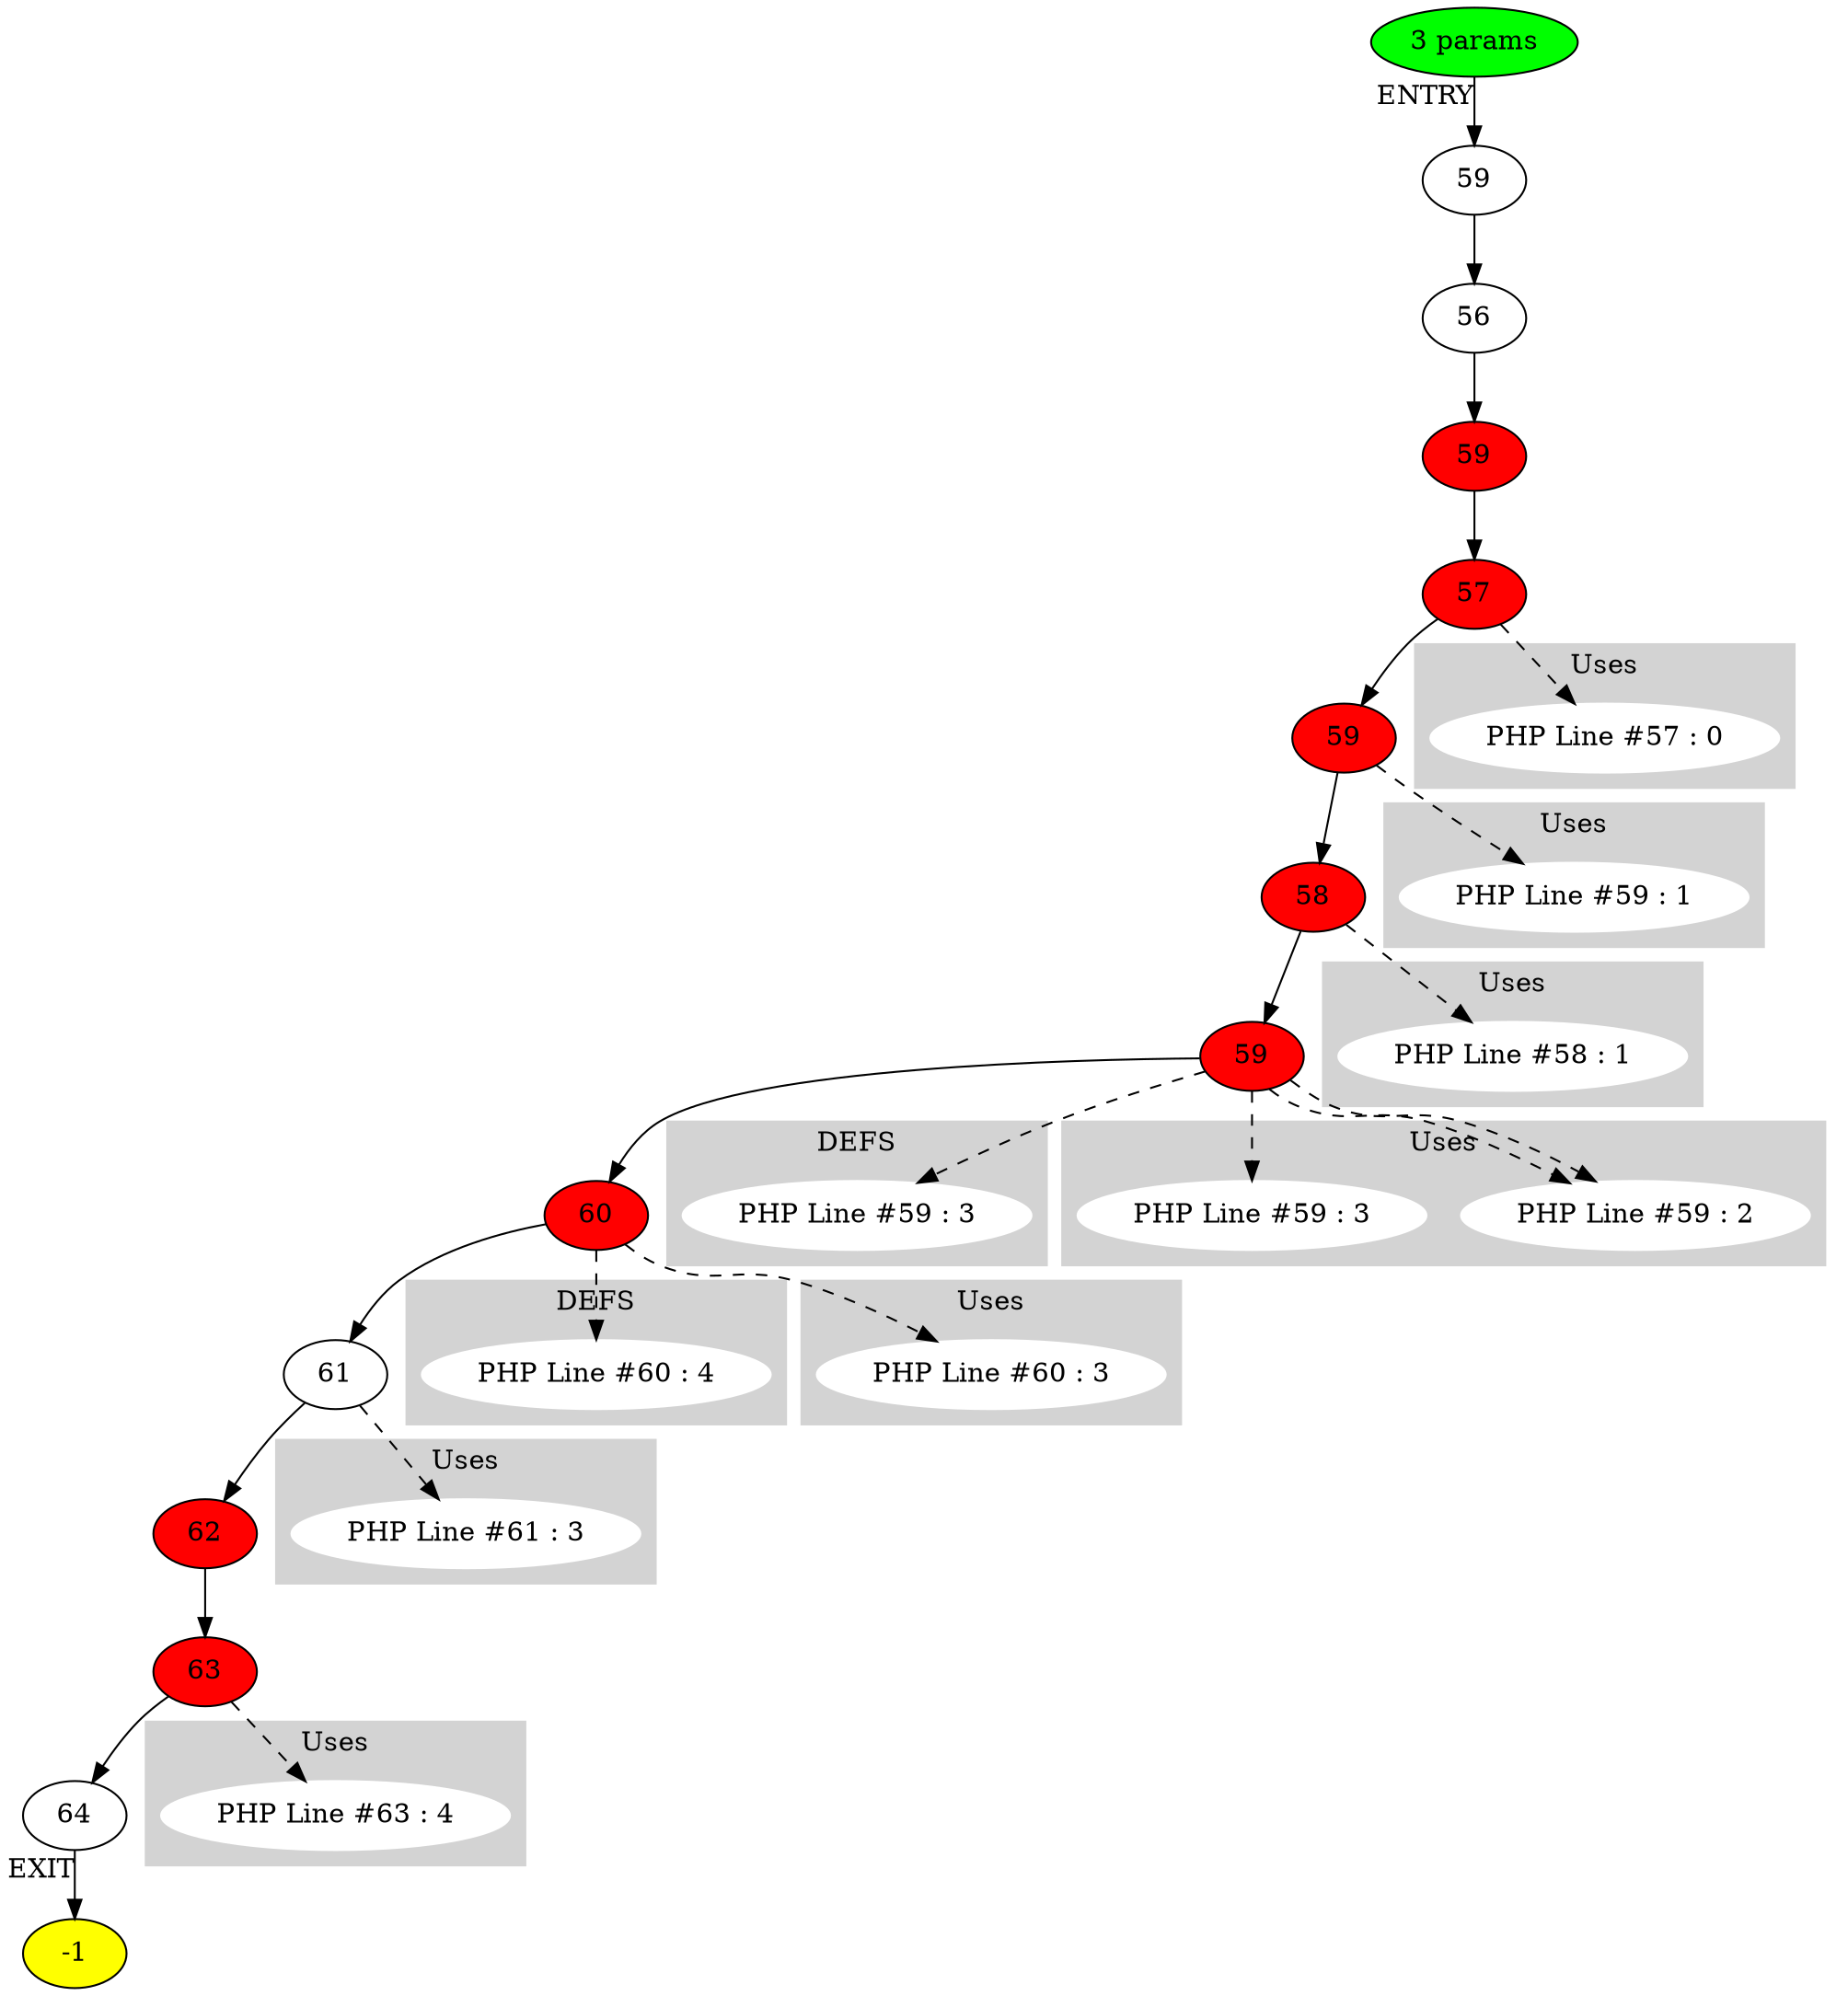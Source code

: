 digraph testName {
0 [label="59"];
1 [label="56"];
2 [label="59" , fillcolor = red, style = filled];
3 [label="57" , fillcolor = red, style = filled];
4 [label="59" , fillcolor = red, style = filled];
5 [label="58" , fillcolor = red, style = filled];
6 [label="59" , fillcolor = red, style = filled];
7 [label="60" , fillcolor = red, style = filled];
8 [label="61"];
9 [label="62" , fillcolor = red, style = filled];
10 [label="63" , fillcolor = red, style = filled];
11 [label="64"];
0 -> 1;
1 -> 2;
2 -> 3;
3 -> 4;
4 -> 5;
5 -> 6;
6 -> 7;
7 -> 8;
8 -> 9;
9 -> 10;
10 -> 11;
-2 -> 0[xlabel="ENTRY"];
11 -> -1[xlabel="EXIT"];
-2 [fillcolor = green, style = filled]-1 [fillcolor= yellow, style = filled] subgraph cluster_g_6 { style=filled; color=lightgrey; node [style=filled,color=white]; g_6[label= "PHP Line #59 : 3"];label = "DEFS";}
6 -> g_6 [style="dashed"];
subgraph cluster_g_7 { style=filled; color=lightgrey; node [style=filled,color=white]; g_7[label= "PHP Line #60 : 4"];label = "DEFS";}
7 -> g_7 [style="dashed"];
subgraph cluster_use_3 { style=filled; color=lightgrey; node [style=filled,color=white]; use_3_0[label= "PHP Line #57 : 0"];label = "Uses";}
3 -> use_3_0 [style="dashed"];
subgraph cluster_use_4 { style=filled; color=lightgrey; node [style=filled,color=white]; use_4_1[label= "PHP Line #59 : 1"];label = "Uses";}
4 -> use_4_1 [style="dashed"];
subgraph cluster_use_5 { style=filled; color=lightgrey; node [style=filled,color=white]; use_5_1[label= "PHP Line #58 : 1"];label = "Uses";}
5 -> use_5_1 [style="dashed"];
subgraph cluster_use_6 { style=filled; color=lightgrey; node [style=filled,color=white]; use_6_2[label= "PHP Line #59 : 2"];label = "Uses";}
6 -> use_6_2 [style="dashed"];
subgraph cluster_use_6 { style=filled; color=lightgrey; node [style=filled,color=white]; use_6_2[label= "PHP Line #59 : 2"];label = "Uses";}
6 -> use_6_2 [style="dashed"];
subgraph cluster_use_6 { style=filled; color=lightgrey; node [style=filled,color=white]; use_6_3[label= "PHP Line #59 : 3"];label = "Uses";}
6 -> use_6_3 [style="dashed"];
subgraph cluster_use_7 { style=filled; color=lightgrey; node [style=filled,color=white]; use_7_3[label= "PHP Line #60 : 3"];label = "Uses";}
7 -> use_7_3 [style="dashed"];
subgraph cluster_use_8 { style=filled; color=lightgrey; node [style=filled,color=white]; use_8_3[label= "PHP Line #61 : 3"];label = "Uses";}
8 -> use_8_3 [style="dashed"];
subgraph cluster_use_10 { style=filled; color=lightgrey; node [style=filled,color=white]; use_10_4[label= "PHP Line #63 : 4"];label = "Uses";}
10 -> use_10_4 [style="dashed"];
-2 [label="3 params"];
}
